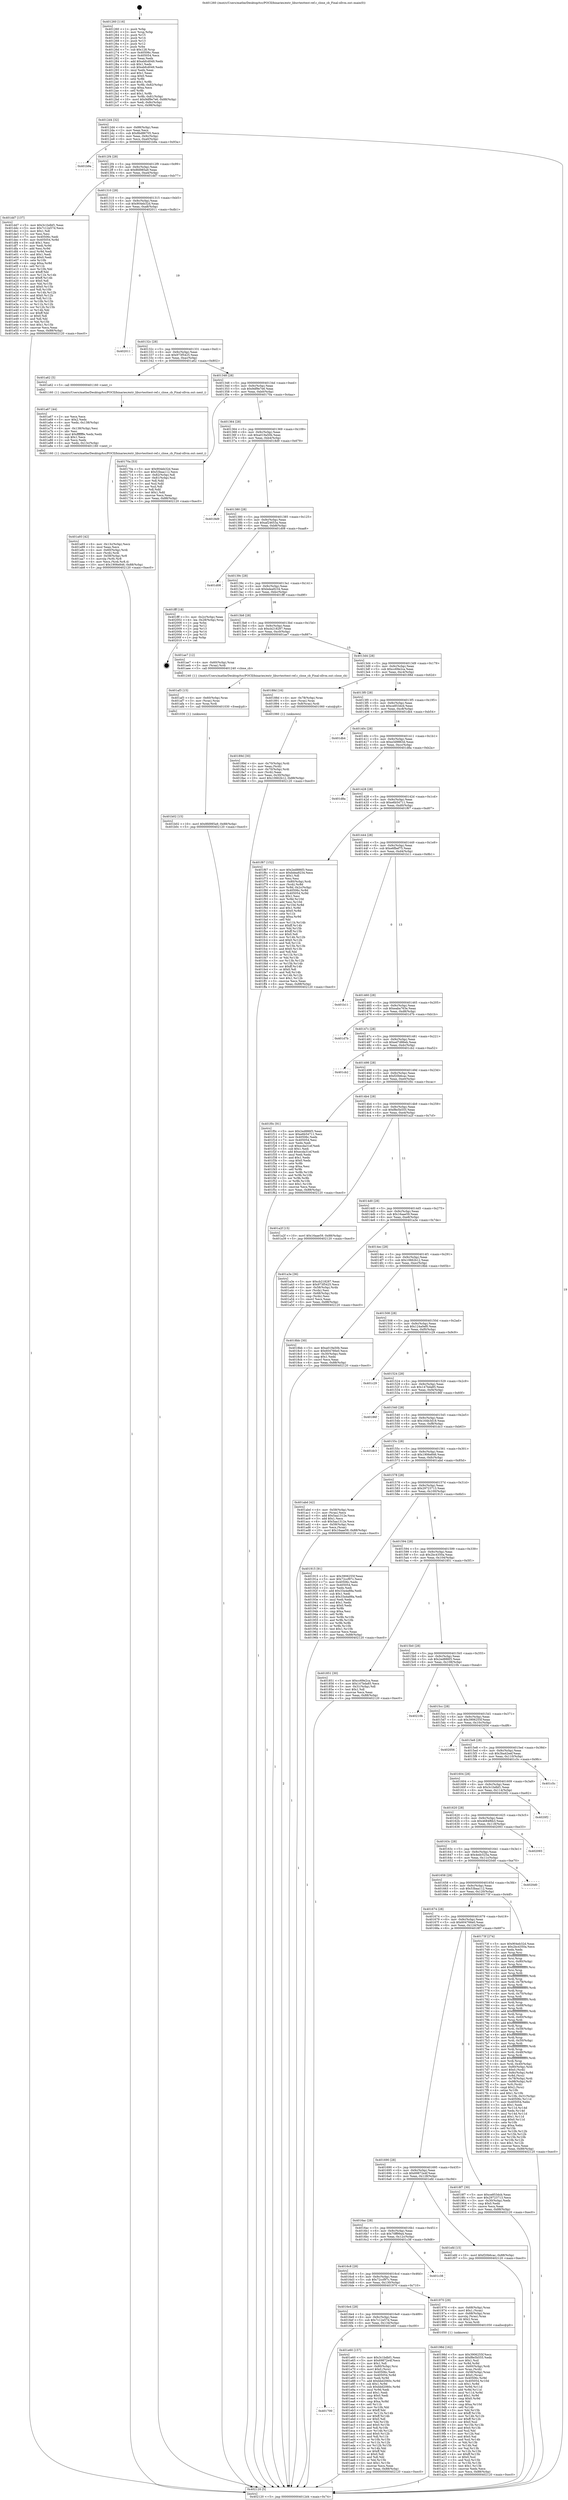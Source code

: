 digraph "0x401260" {
  label = "0x401260 (/mnt/c/Users/mathe/Desktop/tcc/POCII/binaries/extr_libuvtesttest-ref.c_close_cb_Final-ollvm.out::main(0))"
  labelloc = "t"
  node[shape=record]

  Entry [label="",width=0.3,height=0.3,shape=circle,fillcolor=black,style=filled]
  "0x4012d4" [label="{
     0x4012d4 [32]\l
     | [instrs]\l
     &nbsp;&nbsp;0x4012d4 \<+6\>: mov -0x88(%rbp),%eax\l
     &nbsp;&nbsp;0x4012da \<+2\>: mov %eax,%ecx\l
     &nbsp;&nbsp;0x4012dc \<+6\>: sub $0x8bd86705,%ecx\l
     &nbsp;&nbsp;0x4012e2 \<+6\>: mov %eax,-0x9c(%rbp)\l
     &nbsp;&nbsp;0x4012e8 \<+6\>: mov %ecx,-0xa0(%rbp)\l
     &nbsp;&nbsp;0x4012ee \<+6\>: je 0000000000401b9a \<main+0x93a\>\l
  }"]
  "0x401b9a" [label="{
     0x401b9a\l
  }", style=dashed]
  "0x4012f4" [label="{
     0x4012f4 [28]\l
     | [instrs]\l
     &nbsp;&nbsp;0x4012f4 \<+5\>: jmp 00000000004012f9 \<main+0x99\>\l
     &nbsp;&nbsp;0x4012f9 \<+6\>: mov -0x9c(%rbp),%eax\l
     &nbsp;&nbsp;0x4012ff \<+5\>: sub $0x8fd985a9,%eax\l
     &nbsp;&nbsp;0x401304 \<+6\>: mov %eax,-0xa4(%rbp)\l
     &nbsp;&nbsp;0x40130a \<+6\>: je 0000000000401dd7 \<main+0xb77\>\l
  }"]
  Exit [label="",width=0.3,height=0.3,shape=circle,fillcolor=black,style=filled,peripheries=2]
  "0x401dd7" [label="{
     0x401dd7 [137]\l
     | [instrs]\l
     &nbsp;&nbsp;0x401dd7 \<+5\>: mov $0x3c1bdbf1,%eax\l
     &nbsp;&nbsp;0x401ddc \<+5\>: mov $0x7c12e57d,%ecx\l
     &nbsp;&nbsp;0x401de1 \<+2\>: mov $0x1,%dl\l
     &nbsp;&nbsp;0x401de3 \<+2\>: xor %esi,%esi\l
     &nbsp;&nbsp;0x401de5 \<+7\>: mov 0x40506c,%edi\l
     &nbsp;&nbsp;0x401dec \<+8\>: mov 0x405054,%r8d\l
     &nbsp;&nbsp;0x401df4 \<+3\>: sub $0x1,%esi\l
     &nbsp;&nbsp;0x401df7 \<+3\>: mov %edi,%r9d\l
     &nbsp;&nbsp;0x401dfa \<+3\>: add %esi,%r9d\l
     &nbsp;&nbsp;0x401dfd \<+4\>: imul %r9d,%edi\l
     &nbsp;&nbsp;0x401e01 \<+3\>: and $0x1,%edi\l
     &nbsp;&nbsp;0x401e04 \<+3\>: cmp $0x0,%edi\l
     &nbsp;&nbsp;0x401e07 \<+4\>: sete %r10b\l
     &nbsp;&nbsp;0x401e0b \<+4\>: cmp $0xa,%r8d\l
     &nbsp;&nbsp;0x401e0f \<+4\>: setl %r11b\l
     &nbsp;&nbsp;0x401e13 \<+3\>: mov %r10b,%bl\l
     &nbsp;&nbsp;0x401e16 \<+3\>: xor $0xff,%bl\l
     &nbsp;&nbsp;0x401e19 \<+3\>: mov %r11b,%r14b\l
     &nbsp;&nbsp;0x401e1c \<+4\>: xor $0xff,%r14b\l
     &nbsp;&nbsp;0x401e20 \<+3\>: xor $0x0,%dl\l
     &nbsp;&nbsp;0x401e23 \<+3\>: mov %bl,%r15b\l
     &nbsp;&nbsp;0x401e26 \<+4\>: and $0x0,%r15b\l
     &nbsp;&nbsp;0x401e2a \<+3\>: and %dl,%r10b\l
     &nbsp;&nbsp;0x401e2d \<+3\>: mov %r14b,%r12b\l
     &nbsp;&nbsp;0x401e30 \<+4\>: and $0x0,%r12b\l
     &nbsp;&nbsp;0x401e34 \<+3\>: and %dl,%r11b\l
     &nbsp;&nbsp;0x401e37 \<+3\>: or %r10b,%r15b\l
     &nbsp;&nbsp;0x401e3a \<+3\>: or %r11b,%r12b\l
     &nbsp;&nbsp;0x401e3d \<+3\>: xor %r12b,%r15b\l
     &nbsp;&nbsp;0x401e40 \<+3\>: or %r14b,%bl\l
     &nbsp;&nbsp;0x401e43 \<+3\>: xor $0xff,%bl\l
     &nbsp;&nbsp;0x401e46 \<+3\>: or $0x0,%dl\l
     &nbsp;&nbsp;0x401e49 \<+2\>: and %dl,%bl\l
     &nbsp;&nbsp;0x401e4b \<+3\>: or %bl,%r15b\l
     &nbsp;&nbsp;0x401e4e \<+4\>: test $0x1,%r15b\l
     &nbsp;&nbsp;0x401e52 \<+3\>: cmovne %ecx,%eax\l
     &nbsp;&nbsp;0x401e55 \<+6\>: mov %eax,-0x88(%rbp)\l
     &nbsp;&nbsp;0x401e5b \<+5\>: jmp 0000000000402120 \<main+0xec0\>\l
  }"]
  "0x401310" [label="{
     0x401310 [28]\l
     | [instrs]\l
     &nbsp;&nbsp;0x401310 \<+5\>: jmp 0000000000401315 \<main+0xb5\>\l
     &nbsp;&nbsp;0x401315 \<+6\>: mov -0x9c(%rbp),%eax\l
     &nbsp;&nbsp;0x40131b \<+5\>: sub $0x904eb32d,%eax\l
     &nbsp;&nbsp;0x401320 \<+6\>: mov %eax,-0xa8(%rbp)\l
     &nbsp;&nbsp;0x401326 \<+6\>: je 0000000000402011 \<main+0xdb1\>\l
  }"]
  "0x401700" [label="{
     0x401700\l
  }", style=dashed]
  "0x402011" [label="{
     0x402011\l
  }", style=dashed]
  "0x40132c" [label="{
     0x40132c [28]\l
     | [instrs]\l
     &nbsp;&nbsp;0x40132c \<+5\>: jmp 0000000000401331 \<main+0xd1\>\l
     &nbsp;&nbsp;0x401331 \<+6\>: mov -0x9c(%rbp),%eax\l
     &nbsp;&nbsp;0x401337 \<+5\>: sub $0x973f5425,%eax\l
     &nbsp;&nbsp;0x40133c \<+6\>: mov %eax,-0xac(%rbp)\l
     &nbsp;&nbsp;0x401342 \<+6\>: je 0000000000401a62 \<main+0x802\>\l
  }"]
  "0x401e60" [label="{
     0x401e60 [157]\l
     | [instrs]\l
     &nbsp;&nbsp;0x401e60 \<+5\>: mov $0x3c1bdbf1,%eax\l
     &nbsp;&nbsp;0x401e65 \<+5\>: mov $0x69872e4f,%ecx\l
     &nbsp;&nbsp;0x401e6a \<+2\>: mov $0x1,%dl\l
     &nbsp;&nbsp;0x401e6c \<+4\>: mov -0x80(%rbp),%rsi\l
     &nbsp;&nbsp;0x401e70 \<+6\>: movl $0x0,(%rsi)\l
     &nbsp;&nbsp;0x401e76 \<+7\>: mov 0x40506c,%edi\l
     &nbsp;&nbsp;0x401e7d \<+8\>: mov 0x405054,%r8d\l
     &nbsp;&nbsp;0x401e85 \<+3\>: mov %edi,%r9d\l
     &nbsp;&nbsp;0x401e88 \<+7\>: add $0xbbd2060c,%r9d\l
     &nbsp;&nbsp;0x401e8f \<+4\>: sub $0x1,%r9d\l
     &nbsp;&nbsp;0x401e93 \<+7\>: sub $0xbbd2060c,%r9d\l
     &nbsp;&nbsp;0x401e9a \<+4\>: imul %r9d,%edi\l
     &nbsp;&nbsp;0x401e9e \<+3\>: and $0x1,%edi\l
     &nbsp;&nbsp;0x401ea1 \<+3\>: cmp $0x0,%edi\l
     &nbsp;&nbsp;0x401ea4 \<+4\>: sete %r10b\l
     &nbsp;&nbsp;0x401ea8 \<+4\>: cmp $0xa,%r8d\l
     &nbsp;&nbsp;0x401eac \<+4\>: setl %r11b\l
     &nbsp;&nbsp;0x401eb0 \<+3\>: mov %r10b,%bl\l
     &nbsp;&nbsp;0x401eb3 \<+3\>: xor $0xff,%bl\l
     &nbsp;&nbsp;0x401eb6 \<+3\>: mov %r11b,%r14b\l
     &nbsp;&nbsp;0x401eb9 \<+4\>: xor $0xff,%r14b\l
     &nbsp;&nbsp;0x401ebd \<+3\>: xor $0x0,%dl\l
     &nbsp;&nbsp;0x401ec0 \<+3\>: mov %bl,%r15b\l
     &nbsp;&nbsp;0x401ec3 \<+4\>: and $0x0,%r15b\l
     &nbsp;&nbsp;0x401ec7 \<+3\>: and %dl,%r10b\l
     &nbsp;&nbsp;0x401eca \<+3\>: mov %r14b,%r12b\l
     &nbsp;&nbsp;0x401ecd \<+4\>: and $0x0,%r12b\l
     &nbsp;&nbsp;0x401ed1 \<+3\>: and %dl,%r11b\l
     &nbsp;&nbsp;0x401ed4 \<+3\>: or %r10b,%r15b\l
     &nbsp;&nbsp;0x401ed7 \<+3\>: or %r11b,%r12b\l
     &nbsp;&nbsp;0x401eda \<+3\>: xor %r12b,%r15b\l
     &nbsp;&nbsp;0x401edd \<+3\>: or %r14b,%bl\l
     &nbsp;&nbsp;0x401ee0 \<+3\>: xor $0xff,%bl\l
     &nbsp;&nbsp;0x401ee3 \<+3\>: or $0x0,%dl\l
     &nbsp;&nbsp;0x401ee6 \<+2\>: and %dl,%bl\l
     &nbsp;&nbsp;0x401ee8 \<+3\>: or %bl,%r15b\l
     &nbsp;&nbsp;0x401eeb \<+4\>: test $0x1,%r15b\l
     &nbsp;&nbsp;0x401eef \<+3\>: cmovne %ecx,%eax\l
     &nbsp;&nbsp;0x401ef2 \<+6\>: mov %eax,-0x88(%rbp)\l
     &nbsp;&nbsp;0x401ef8 \<+5\>: jmp 0000000000402120 \<main+0xec0\>\l
  }"]
  "0x401a62" [label="{
     0x401a62 [5]\l
     | [instrs]\l
     &nbsp;&nbsp;0x401a62 \<+5\>: call 0000000000401160 \<next_i\>\l
     | [calls]\l
     &nbsp;&nbsp;0x401160 \{1\} (/mnt/c/Users/mathe/Desktop/tcc/POCII/binaries/extr_libuvtesttest-ref.c_close_cb_Final-ollvm.out::next_i)\l
  }"]
  "0x401348" [label="{
     0x401348 [28]\l
     | [instrs]\l
     &nbsp;&nbsp;0x401348 \<+5\>: jmp 000000000040134d \<main+0xed\>\l
     &nbsp;&nbsp;0x40134d \<+6\>: mov -0x9c(%rbp),%eax\l
     &nbsp;&nbsp;0x401353 \<+5\>: sub $0x9df9e7e6,%eax\l
     &nbsp;&nbsp;0x401358 \<+6\>: mov %eax,-0xb0(%rbp)\l
     &nbsp;&nbsp;0x40135e \<+6\>: je 000000000040170a \<main+0x4aa\>\l
  }"]
  "0x401b02" [label="{
     0x401b02 [15]\l
     | [instrs]\l
     &nbsp;&nbsp;0x401b02 \<+10\>: movl $0x8fd985a9,-0x88(%rbp)\l
     &nbsp;&nbsp;0x401b0c \<+5\>: jmp 0000000000402120 \<main+0xec0\>\l
  }"]
  "0x40170a" [label="{
     0x40170a [53]\l
     | [instrs]\l
     &nbsp;&nbsp;0x40170a \<+5\>: mov $0x904eb32d,%eax\l
     &nbsp;&nbsp;0x40170f \<+5\>: mov $0x53baa112,%ecx\l
     &nbsp;&nbsp;0x401714 \<+6\>: mov -0x82(%rbp),%dl\l
     &nbsp;&nbsp;0x40171a \<+7\>: mov -0x81(%rbp),%sil\l
     &nbsp;&nbsp;0x401721 \<+3\>: mov %dl,%dil\l
     &nbsp;&nbsp;0x401724 \<+3\>: and %sil,%dil\l
     &nbsp;&nbsp;0x401727 \<+3\>: xor %sil,%dl\l
     &nbsp;&nbsp;0x40172a \<+3\>: or %dl,%dil\l
     &nbsp;&nbsp;0x40172d \<+4\>: test $0x1,%dil\l
     &nbsp;&nbsp;0x401731 \<+3\>: cmovne %ecx,%eax\l
     &nbsp;&nbsp;0x401734 \<+6\>: mov %eax,-0x88(%rbp)\l
     &nbsp;&nbsp;0x40173a \<+5\>: jmp 0000000000402120 \<main+0xec0\>\l
  }"]
  "0x401364" [label="{
     0x401364 [28]\l
     | [instrs]\l
     &nbsp;&nbsp;0x401364 \<+5\>: jmp 0000000000401369 \<main+0x109\>\l
     &nbsp;&nbsp;0x401369 \<+6\>: mov -0x9c(%rbp),%eax\l
     &nbsp;&nbsp;0x40136f \<+5\>: sub $0xa019a50b,%eax\l
     &nbsp;&nbsp;0x401374 \<+6\>: mov %eax,-0xb4(%rbp)\l
     &nbsp;&nbsp;0x40137a \<+6\>: je 00000000004018d9 \<main+0x679\>\l
  }"]
  "0x402120" [label="{
     0x402120 [5]\l
     | [instrs]\l
     &nbsp;&nbsp;0x402120 \<+5\>: jmp 00000000004012d4 \<main+0x74\>\l
  }"]
  "0x401260" [label="{
     0x401260 [116]\l
     | [instrs]\l
     &nbsp;&nbsp;0x401260 \<+1\>: push %rbp\l
     &nbsp;&nbsp;0x401261 \<+3\>: mov %rsp,%rbp\l
     &nbsp;&nbsp;0x401264 \<+2\>: push %r15\l
     &nbsp;&nbsp;0x401266 \<+2\>: push %r14\l
     &nbsp;&nbsp;0x401268 \<+2\>: push %r13\l
     &nbsp;&nbsp;0x40126a \<+2\>: push %r12\l
     &nbsp;&nbsp;0x40126c \<+1\>: push %rbx\l
     &nbsp;&nbsp;0x40126d \<+7\>: sub $0x128,%rsp\l
     &nbsp;&nbsp;0x401274 \<+7\>: mov 0x40506c,%eax\l
     &nbsp;&nbsp;0x40127b \<+7\>: mov 0x405054,%ecx\l
     &nbsp;&nbsp;0x401282 \<+2\>: mov %eax,%edx\l
     &nbsp;&nbsp;0x401284 \<+6\>: add $0xebfcd049,%edx\l
     &nbsp;&nbsp;0x40128a \<+3\>: sub $0x1,%edx\l
     &nbsp;&nbsp;0x40128d \<+6\>: sub $0xebfcd049,%edx\l
     &nbsp;&nbsp;0x401293 \<+3\>: imul %edx,%eax\l
     &nbsp;&nbsp;0x401296 \<+3\>: and $0x1,%eax\l
     &nbsp;&nbsp;0x401299 \<+3\>: cmp $0x0,%eax\l
     &nbsp;&nbsp;0x40129c \<+4\>: sete %r8b\l
     &nbsp;&nbsp;0x4012a0 \<+4\>: and $0x1,%r8b\l
     &nbsp;&nbsp;0x4012a4 \<+7\>: mov %r8b,-0x82(%rbp)\l
     &nbsp;&nbsp;0x4012ab \<+3\>: cmp $0xa,%ecx\l
     &nbsp;&nbsp;0x4012ae \<+4\>: setl %r8b\l
     &nbsp;&nbsp;0x4012b2 \<+4\>: and $0x1,%r8b\l
     &nbsp;&nbsp;0x4012b6 \<+7\>: mov %r8b,-0x81(%rbp)\l
     &nbsp;&nbsp;0x4012bd \<+10\>: movl $0x9df9e7e6,-0x88(%rbp)\l
     &nbsp;&nbsp;0x4012c7 \<+6\>: mov %edi,-0x8c(%rbp)\l
     &nbsp;&nbsp;0x4012cd \<+7\>: mov %rsi,-0x98(%rbp)\l
  }"]
  "0x401af3" [label="{
     0x401af3 [15]\l
     | [instrs]\l
     &nbsp;&nbsp;0x401af3 \<+4\>: mov -0x60(%rbp),%rax\l
     &nbsp;&nbsp;0x401af7 \<+3\>: mov (%rax),%rax\l
     &nbsp;&nbsp;0x401afa \<+3\>: mov %rax,%rdi\l
     &nbsp;&nbsp;0x401afd \<+5\>: call 0000000000401030 \<free@plt\>\l
     | [calls]\l
     &nbsp;&nbsp;0x401030 \{1\} (unknown)\l
  }"]
  "0x4018d9" [label="{
     0x4018d9\l
  }", style=dashed]
  "0x401380" [label="{
     0x401380 [28]\l
     | [instrs]\l
     &nbsp;&nbsp;0x401380 \<+5\>: jmp 0000000000401385 \<main+0x125\>\l
     &nbsp;&nbsp;0x401385 \<+6\>: mov -0x9c(%rbp),%eax\l
     &nbsp;&nbsp;0x40138b \<+5\>: sub $0xaf24653a,%eax\l
     &nbsp;&nbsp;0x401390 \<+6\>: mov %eax,-0xb8(%rbp)\l
     &nbsp;&nbsp;0x401396 \<+6\>: je 0000000000401d08 \<main+0xaa8\>\l
  }"]
  "0x401a93" [label="{
     0x401a93 [42]\l
     | [instrs]\l
     &nbsp;&nbsp;0x401a93 \<+6\>: mov -0x13c(%rbp),%ecx\l
     &nbsp;&nbsp;0x401a99 \<+3\>: imul %eax,%ecx\l
     &nbsp;&nbsp;0x401a9c \<+4\>: mov -0x60(%rbp),%rdi\l
     &nbsp;&nbsp;0x401aa0 \<+3\>: mov (%rdi),%rdi\l
     &nbsp;&nbsp;0x401aa3 \<+4\>: mov -0x58(%rbp),%r8\l
     &nbsp;&nbsp;0x401aa7 \<+3\>: movslq (%r8),%r8\l
     &nbsp;&nbsp;0x401aaa \<+4\>: mov %ecx,(%rdi,%r8,4)\l
     &nbsp;&nbsp;0x401aae \<+10\>: movl $0x1906e846,-0x88(%rbp)\l
     &nbsp;&nbsp;0x401ab8 \<+5\>: jmp 0000000000402120 \<main+0xec0\>\l
  }"]
  "0x401d08" [label="{
     0x401d08\l
  }", style=dashed]
  "0x40139c" [label="{
     0x40139c [28]\l
     | [instrs]\l
     &nbsp;&nbsp;0x40139c \<+5\>: jmp 00000000004013a1 \<main+0x141\>\l
     &nbsp;&nbsp;0x4013a1 \<+6\>: mov -0x9c(%rbp),%eax\l
     &nbsp;&nbsp;0x4013a7 \<+5\>: sub $0xbdea9234,%eax\l
     &nbsp;&nbsp;0x4013ac \<+6\>: mov %eax,-0xbc(%rbp)\l
     &nbsp;&nbsp;0x4013b2 \<+6\>: je 0000000000401fff \<main+0xd9f\>\l
  }"]
  "0x401a67" [label="{
     0x401a67 [44]\l
     | [instrs]\l
     &nbsp;&nbsp;0x401a67 \<+2\>: xor %ecx,%ecx\l
     &nbsp;&nbsp;0x401a69 \<+5\>: mov $0x2,%edx\l
     &nbsp;&nbsp;0x401a6e \<+6\>: mov %edx,-0x138(%rbp)\l
     &nbsp;&nbsp;0x401a74 \<+1\>: cltd\l
     &nbsp;&nbsp;0x401a75 \<+6\>: mov -0x138(%rbp),%esi\l
     &nbsp;&nbsp;0x401a7b \<+2\>: idiv %esi\l
     &nbsp;&nbsp;0x401a7d \<+6\>: imul $0xfffffffe,%edx,%edx\l
     &nbsp;&nbsp;0x401a83 \<+3\>: sub $0x1,%ecx\l
     &nbsp;&nbsp;0x401a86 \<+2\>: sub %ecx,%edx\l
     &nbsp;&nbsp;0x401a88 \<+6\>: mov %edx,-0x13c(%rbp)\l
     &nbsp;&nbsp;0x401a8e \<+5\>: call 0000000000401160 \<next_i\>\l
     | [calls]\l
     &nbsp;&nbsp;0x401160 \{1\} (/mnt/c/Users/mathe/Desktop/tcc/POCII/binaries/extr_libuvtesttest-ref.c_close_cb_Final-ollvm.out::next_i)\l
  }"]
  "0x401fff" [label="{
     0x401fff [18]\l
     | [instrs]\l
     &nbsp;&nbsp;0x401fff \<+3\>: mov -0x2c(%rbp),%eax\l
     &nbsp;&nbsp;0x402002 \<+4\>: lea -0x28(%rbp),%rsp\l
     &nbsp;&nbsp;0x402006 \<+1\>: pop %rbx\l
     &nbsp;&nbsp;0x402007 \<+2\>: pop %r12\l
     &nbsp;&nbsp;0x402009 \<+2\>: pop %r13\l
     &nbsp;&nbsp;0x40200b \<+2\>: pop %r14\l
     &nbsp;&nbsp;0x40200d \<+2\>: pop %r15\l
     &nbsp;&nbsp;0x40200f \<+1\>: pop %rbp\l
     &nbsp;&nbsp;0x402010 \<+1\>: ret\l
  }"]
  "0x4013b8" [label="{
     0x4013b8 [28]\l
     | [instrs]\l
     &nbsp;&nbsp;0x4013b8 \<+5\>: jmp 00000000004013bd \<main+0x15d\>\l
     &nbsp;&nbsp;0x4013bd \<+6\>: mov -0x9c(%rbp),%eax\l
     &nbsp;&nbsp;0x4013c3 \<+5\>: sub $0xcb218287,%eax\l
     &nbsp;&nbsp;0x4013c8 \<+6\>: mov %eax,-0xc0(%rbp)\l
     &nbsp;&nbsp;0x4013ce \<+6\>: je 0000000000401ae7 \<main+0x887\>\l
  }"]
  "0x40198d" [label="{
     0x40198d [162]\l
     | [instrs]\l
     &nbsp;&nbsp;0x40198d \<+5\>: mov $0x3906255f,%ecx\l
     &nbsp;&nbsp;0x401992 \<+5\>: mov $0xf8e5b555,%edx\l
     &nbsp;&nbsp;0x401997 \<+3\>: mov $0x1,%sil\l
     &nbsp;&nbsp;0x40199a \<+3\>: xor %r8d,%r8d\l
     &nbsp;&nbsp;0x40199d \<+4\>: mov -0x60(%rbp),%rdi\l
     &nbsp;&nbsp;0x4019a1 \<+3\>: mov %rax,(%rdi)\l
     &nbsp;&nbsp;0x4019a4 \<+4\>: mov -0x58(%rbp),%rax\l
     &nbsp;&nbsp;0x4019a8 \<+6\>: movl $0x0,(%rax)\l
     &nbsp;&nbsp;0x4019ae \<+8\>: mov 0x40506c,%r9d\l
     &nbsp;&nbsp;0x4019b6 \<+8\>: mov 0x405054,%r10d\l
     &nbsp;&nbsp;0x4019be \<+4\>: sub $0x1,%r8d\l
     &nbsp;&nbsp;0x4019c2 \<+3\>: mov %r9d,%r11d\l
     &nbsp;&nbsp;0x4019c5 \<+3\>: add %r8d,%r11d\l
     &nbsp;&nbsp;0x4019c8 \<+4\>: imul %r11d,%r9d\l
     &nbsp;&nbsp;0x4019cc \<+4\>: and $0x1,%r9d\l
     &nbsp;&nbsp;0x4019d0 \<+4\>: cmp $0x0,%r9d\l
     &nbsp;&nbsp;0x4019d4 \<+3\>: sete %bl\l
     &nbsp;&nbsp;0x4019d7 \<+4\>: cmp $0xa,%r10d\l
     &nbsp;&nbsp;0x4019db \<+4\>: setl %r14b\l
     &nbsp;&nbsp;0x4019df \<+3\>: mov %bl,%r15b\l
     &nbsp;&nbsp;0x4019e2 \<+4\>: xor $0xff,%r15b\l
     &nbsp;&nbsp;0x4019e6 \<+3\>: mov %r14b,%r12b\l
     &nbsp;&nbsp;0x4019e9 \<+4\>: xor $0xff,%r12b\l
     &nbsp;&nbsp;0x4019ed \<+4\>: xor $0x0,%sil\l
     &nbsp;&nbsp;0x4019f1 \<+3\>: mov %r15b,%r13b\l
     &nbsp;&nbsp;0x4019f4 \<+4\>: and $0x0,%r13b\l
     &nbsp;&nbsp;0x4019f8 \<+3\>: and %sil,%bl\l
     &nbsp;&nbsp;0x4019fb \<+3\>: mov %r12b,%al\l
     &nbsp;&nbsp;0x4019fe \<+2\>: and $0x0,%al\l
     &nbsp;&nbsp;0x401a00 \<+3\>: and %sil,%r14b\l
     &nbsp;&nbsp;0x401a03 \<+3\>: or %bl,%r13b\l
     &nbsp;&nbsp;0x401a06 \<+3\>: or %r14b,%al\l
     &nbsp;&nbsp;0x401a09 \<+3\>: xor %al,%r13b\l
     &nbsp;&nbsp;0x401a0c \<+3\>: or %r12b,%r15b\l
     &nbsp;&nbsp;0x401a0f \<+4\>: xor $0xff,%r15b\l
     &nbsp;&nbsp;0x401a13 \<+4\>: or $0x0,%sil\l
     &nbsp;&nbsp;0x401a17 \<+3\>: and %sil,%r15b\l
     &nbsp;&nbsp;0x401a1a \<+3\>: or %r15b,%r13b\l
     &nbsp;&nbsp;0x401a1d \<+4\>: test $0x1,%r13b\l
     &nbsp;&nbsp;0x401a21 \<+3\>: cmovne %edx,%ecx\l
     &nbsp;&nbsp;0x401a24 \<+6\>: mov %ecx,-0x88(%rbp)\l
     &nbsp;&nbsp;0x401a2a \<+5\>: jmp 0000000000402120 \<main+0xec0\>\l
  }"]
  "0x401ae7" [label="{
     0x401ae7 [12]\l
     | [instrs]\l
     &nbsp;&nbsp;0x401ae7 \<+4\>: mov -0x60(%rbp),%rax\l
     &nbsp;&nbsp;0x401aeb \<+3\>: mov (%rax),%rdi\l
     &nbsp;&nbsp;0x401aee \<+5\>: call 0000000000401240 \<close_cb\>\l
     | [calls]\l
     &nbsp;&nbsp;0x401240 \{1\} (/mnt/c/Users/mathe/Desktop/tcc/POCII/binaries/extr_libuvtesttest-ref.c_close_cb_Final-ollvm.out::close_cb)\l
  }"]
  "0x4013d4" [label="{
     0x4013d4 [28]\l
     | [instrs]\l
     &nbsp;&nbsp;0x4013d4 \<+5\>: jmp 00000000004013d9 \<main+0x179\>\l
     &nbsp;&nbsp;0x4013d9 \<+6\>: mov -0x9c(%rbp),%eax\l
     &nbsp;&nbsp;0x4013df \<+5\>: sub $0xcc69e2ca,%eax\l
     &nbsp;&nbsp;0x4013e4 \<+6\>: mov %eax,-0xc4(%rbp)\l
     &nbsp;&nbsp;0x4013ea \<+6\>: je 000000000040188d \<main+0x62d\>\l
  }"]
  "0x4016e4" [label="{
     0x4016e4 [28]\l
     | [instrs]\l
     &nbsp;&nbsp;0x4016e4 \<+5\>: jmp 00000000004016e9 \<main+0x489\>\l
     &nbsp;&nbsp;0x4016e9 \<+6\>: mov -0x9c(%rbp),%eax\l
     &nbsp;&nbsp;0x4016ef \<+5\>: sub $0x7c12e57d,%eax\l
     &nbsp;&nbsp;0x4016f4 \<+6\>: mov %eax,-0x134(%rbp)\l
     &nbsp;&nbsp;0x4016fa \<+6\>: je 0000000000401e60 \<main+0xc00\>\l
  }"]
  "0x40188d" [label="{
     0x40188d [16]\l
     | [instrs]\l
     &nbsp;&nbsp;0x40188d \<+4\>: mov -0x78(%rbp),%rax\l
     &nbsp;&nbsp;0x401891 \<+3\>: mov (%rax),%rax\l
     &nbsp;&nbsp;0x401894 \<+4\>: mov 0x8(%rax),%rdi\l
     &nbsp;&nbsp;0x401898 \<+5\>: call 0000000000401060 \<atoi@plt\>\l
     | [calls]\l
     &nbsp;&nbsp;0x401060 \{1\} (unknown)\l
  }"]
  "0x4013f0" [label="{
     0x4013f0 [28]\l
     | [instrs]\l
     &nbsp;&nbsp;0x4013f0 \<+5\>: jmp 00000000004013f5 \<main+0x195\>\l
     &nbsp;&nbsp;0x4013f5 \<+6\>: mov -0x9c(%rbp),%eax\l
     &nbsp;&nbsp;0x4013fb \<+5\>: sub $0xce853dcb,%eax\l
     &nbsp;&nbsp;0x401400 \<+6\>: mov %eax,-0xc8(%rbp)\l
     &nbsp;&nbsp;0x401406 \<+6\>: je 0000000000401db4 \<main+0xb54\>\l
  }"]
  "0x401970" [label="{
     0x401970 [29]\l
     | [instrs]\l
     &nbsp;&nbsp;0x401970 \<+4\>: mov -0x68(%rbp),%rax\l
     &nbsp;&nbsp;0x401974 \<+6\>: movl $0x1,(%rax)\l
     &nbsp;&nbsp;0x40197a \<+4\>: mov -0x68(%rbp),%rax\l
     &nbsp;&nbsp;0x40197e \<+3\>: movslq (%rax),%rax\l
     &nbsp;&nbsp;0x401981 \<+4\>: shl $0x2,%rax\l
     &nbsp;&nbsp;0x401985 \<+3\>: mov %rax,%rdi\l
     &nbsp;&nbsp;0x401988 \<+5\>: call 0000000000401050 \<malloc@plt\>\l
     | [calls]\l
     &nbsp;&nbsp;0x401050 \{1\} (unknown)\l
  }"]
  "0x401db4" [label="{
     0x401db4\l
  }", style=dashed]
  "0x40140c" [label="{
     0x40140c [28]\l
     | [instrs]\l
     &nbsp;&nbsp;0x40140c \<+5\>: jmp 0000000000401411 \<main+0x1b1\>\l
     &nbsp;&nbsp;0x401411 \<+6\>: mov -0x9c(%rbp),%eax\l
     &nbsp;&nbsp;0x401417 \<+5\>: sub $0xe3d9863d,%eax\l
     &nbsp;&nbsp;0x40141c \<+6\>: mov %eax,-0xcc(%rbp)\l
     &nbsp;&nbsp;0x401422 \<+6\>: je 0000000000401d8a \<main+0xb2a\>\l
  }"]
  "0x4016c8" [label="{
     0x4016c8 [28]\l
     | [instrs]\l
     &nbsp;&nbsp;0x4016c8 \<+5\>: jmp 00000000004016cd \<main+0x46d\>\l
     &nbsp;&nbsp;0x4016cd \<+6\>: mov -0x9c(%rbp),%eax\l
     &nbsp;&nbsp;0x4016d3 \<+5\>: sub $0x72ccf97c,%eax\l
     &nbsp;&nbsp;0x4016d8 \<+6\>: mov %eax,-0x130(%rbp)\l
     &nbsp;&nbsp;0x4016de \<+6\>: je 0000000000401970 \<main+0x710\>\l
  }"]
  "0x401d8a" [label="{
     0x401d8a\l
  }", style=dashed]
  "0x401428" [label="{
     0x401428 [28]\l
     | [instrs]\l
     &nbsp;&nbsp;0x401428 \<+5\>: jmp 000000000040142d \<main+0x1cd\>\l
     &nbsp;&nbsp;0x40142d \<+6\>: mov -0x9c(%rbp),%eax\l
     &nbsp;&nbsp;0x401433 \<+5\>: sub $0xe6b54711,%eax\l
     &nbsp;&nbsp;0x401438 \<+6\>: mov %eax,-0xd0(%rbp)\l
     &nbsp;&nbsp;0x40143e \<+6\>: je 0000000000401f67 \<main+0xd07\>\l
  }"]
  "0x401c38" [label="{
     0x401c38\l
  }", style=dashed]
  "0x401f67" [label="{
     0x401f67 [152]\l
     | [instrs]\l
     &nbsp;&nbsp;0x401f67 \<+5\>: mov $0x2ed886f3,%eax\l
     &nbsp;&nbsp;0x401f6c \<+5\>: mov $0xbdea9234,%ecx\l
     &nbsp;&nbsp;0x401f71 \<+2\>: mov $0x1,%dl\l
     &nbsp;&nbsp;0x401f73 \<+2\>: xor %esi,%esi\l
     &nbsp;&nbsp;0x401f75 \<+4\>: mov -0x80(%rbp),%rdi\l
     &nbsp;&nbsp;0x401f79 \<+3\>: mov (%rdi),%r8d\l
     &nbsp;&nbsp;0x401f7c \<+4\>: mov %r8d,-0x2c(%rbp)\l
     &nbsp;&nbsp;0x401f80 \<+8\>: mov 0x40506c,%r8d\l
     &nbsp;&nbsp;0x401f88 \<+8\>: mov 0x405054,%r9d\l
     &nbsp;&nbsp;0x401f90 \<+3\>: sub $0x1,%esi\l
     &nbsp;&nbsp;0x401f93 \<+3\>: mov %r8d,%r10d\l
     &nbsp;&nbsp;0x401f96 \<+3\>: add %esi,%r10d\l
     &nbsp;&nbsp;0x401f99 \<+4\>: imul %r10d,%r8d\l
     &nbsp;&nbsp;0x401f9d \<+4\>: and $0x1,%r8d\l
     &nbsp;&nbsp;0x401fa1 \<+4\>: cmp $0x0,%r8d\l
     &nbsp;&nbsp;0x401fa5 \<+4\>: sete %r11b\l
     &nbsp;&nbsp;0x401fa9 \<+4\>: cmp $0xa,%r9d\l
     &nbsp;&nbsp;0x401fad \<+3\>: setl %bl\l
     &nbsp;&nbsp;0x401fb0 \<+3\>: mov %r11b,%r14b\l
     &nbsp;&nbsp;0x401fb3 \<+4\>: xor $0xff,%r14b\l
     &nbsp;&nbsp;0x401fb7 \<+3\>: mov %bl,%r15b\l
     &nbsp;&nbsp;0x401fba \<+4\>: xor $0xff,%r15b\l
     &nbsp;&nbsp;0x401fbe \<+3\>: xor $0x0,%dl\l
     &nbsp;&nbsp;0x401fc1 \<+3\>: mov %r14b,%r12b\l
     &nbsp;&nbsp;0x401fc4 \<+4\>: and $0x0,%r12b\l
     &nbsp;&nbsp;0x401fc8 \<+3\>: and %dl,%r11b\l
     &nbsp;&nbsp;0x401fcb \<+3\>: mov %r15b,%r13b\l
     &nbsp;&nbsp;0x401fce \<+4\>: and $0x0,%r13b\l
     &nbsp;&nbsp;0x401fd2 \<+2\>: and %dl,%bl\l
     &nbsp;&nbsp;0x401fd4 \<+3\>: or %r11b,%r12b\l
     &nbsp;&nbsp;0x401fd7 \<+3\>: or %bl,%r13b\l
     &nbsp;&nbsp;0x401fda \<+3\>: xor %r13b,%r12b\l
     &nbsp;&nbsp;0x401fdd \<+3\>: or %r15b,%r14b\l
     &nbsp;&nbsp;0x401fe0 \<+4\>: xor $0xff,%r14b\l
     &nbsp;&nbsp;0x401fe4 \<+3\>: or $0x0,%dl\l
     &nbsp;&nbsp;0x401fe7 \<+3\>: and %dl,%r14b\l
     &nbsp;&nbsp;0x401fea \<+3\>: or %r14b,%r12b\l
     &nbsp;&nbsp;0x401fed \<+4\>: test $0x1,%r12b\l
     &nbsp;&nbsp;0x401ff1 \<+3\>: cmovne %ecx,%eax\l
     &nbsp;&nbsp;0x401ff4 \<+6\>: mov %eax,-0x88(%rbp)\l
     &nbsp;&nbsp;0x401ffa \<+5\>: jmp 0000000000402120 \<main+0xec0\>\l
  }"]
  "0x401444" [label="{
     0x401444 [28]\l
     | [instrs]\l
     &nbsp;&nbsp;0x401444 \<+5\>: jmp 0000000000401449 \<main+0x1e9\>\l
     &nbsp;&nbsp;0x401449 \<+6\>: mov -0x9c(%rbp),%eax\l
     &nbsp;&nbsp;0x40144f \<+5\>: sub $0xe6fbef75,%eax\l
     &nbsp;&nbsp;0x401454 \<+6\>: mov %eax,-0xd4(%rbp)\l
     &nbsp;&nbsp;0x40145a \<+6\>: je 0000000000401b11 \<main+0x8b1\>\l
  }"]
  "0x4016ac" [label="{
     0x4016ac [28]\l
     | [instrs]\l
     &nbsp;&nbsp;0x4016ac \<+5\>: jmp 00000000004016b1 \<main+0x451\>\l
     &nbsp;&nbsp;0x4016b1 \<+6\>: mov -0x9c(%rbp),%eax\l
     &nbsp;&nbsp;0x4016b7 \<+5\>: sub $0x70ff99a4,%eax\l
     &nbsp;&nbsp;0x4016bc \<+6\>: mov %eax,-0x12c(%rbp)\l
     &nbsp;&nbsp;0x4016c2 \<+6\>: je 0000000000401c38 \<main+0x9d8\>\l
  }"]
  "0x401b11" [label="{
     0x401b11\l
  }", style=dashed]
  "0x401460" [label="{
     0x401460 [28]\l
     | [instrs]\l
     &nbsp;&nbsp;0x401460 \<+5\>: jmp 0000000000401465 \<main+0x205\>\l
     &nbsp;&nbsp;0x401465 \<+6\>: mov -0x9c(%rbp),%eax\l
     &nbsp;&nbsp;0x40146b \<+5\>: sub $0xeaba763e,%eax\l
     &nbsp;&nbsp;0x401470 \<+6\>: mov %eax,-0xd8(%rbp)\l
     &nbsp;&nbsp;0x401476 \<+6\>: je 0000000000401d7b \<main+0xb1b\>\l
  }"]
  "0x401efd" [label="{
     0x401efd [15]\l
     | [instrs]\l
     &nbsp;&nbsp;0x401efd \<+10\>: movl $0xf20b6cac,-0x88(%rbp)\l
     &nbsp;&nbsp;0x401f07 \<+5\>: jmp 0000000000402120 \<main+0xec0\>\l
  }"]
  "0x401d7b" [label="{
     0x401d7b\l
  }", style=dashed]
  "0x40147c" [label="{
     0x40147c [28]\l
     | [instrs]\l
     &nbsp;&nbsp;0x40147c \<+5\>: jmp 0000000000401481 \<main+0x221\>\l
     &nbsp;&nbsp;0x401481 \<+6\>: mov -0x9c(%rbp),%eax\l
     &nbsp;&nbsp;0x401487 \<+5\>: sub $0xed7d86eb,%eax\l
     &nbsp;&nbsp;0x40148c \<+6\>: mov %eax,-0xdc(%rbp)\l
     &nbsp;&nbsp;0x401492 \<+6\>: je 0000000000401cb2 \<main+0xa52\>\l
  }"]
  "0x401690" [label="{
     0x401690 [28]\l
     | [instrs]\l
     &nbsp;&nbsp;0x401690 \<+5\>: jmp 0000000000401695 \<main+0x435\>\l
     &nbsp;&nbsp;0x401695 \<+6\>: mov -0x9c(%rbp),%eax\l
     &nbsp;&nbsp;0x40169b \<+5\>: sub $0x69872e4f,%eax\l
     &nbsp;&nbsp;0x4016a0 \<+6\>: mov %eax,-0x128(%rbp)\l
     &nbsp;&nbsp;0x4016a6 \<+6\>: je 0000000000401efd \<main+0xc9d\>\l
  }"]
  "0x401cb2" [label="{
     0x401cb2\l
  }", style=dashed]
  "0x401498" [label="{
     0x401498 [28]\l
     | [instrs]\l
     &nbsp;&nbsp;0x401498 \<+5\>: jmp 000000000040149d \<main+0x23d\>\l
     &nbsp;&nbsp;0x40149d \<+6\>: mov -0x9c(%rbp),%eax\l
     &nbsp;&nbsp;0x4014a3 \<+5\>: sub $0xf20b6cac,%eax\l
     &nbsp;&nbsp;0x4014a8 \<+6\>: mov %eax,-0xe0(%rbp)\l
     &nbsp;&nbsp;0x4014ae \<+6\>: je 0000000000401f0c \<main+0xcac\>\l
  }"]
  "0x4018f7" [label="{
     0x4018f7 [30]\l
     | [instrs]\l
     &nbsp;&nbsp;0x4018f7 \<+5\>: mov $0xce853dcb,%eax\l
     &nbsp;&nbsp;0x4018fc \<+5\>: mov $0x29723713,%ecx\l
     &nbsp;&nbsp;0x401901 \<+3\>: mov -0x30(%rbp),%edx\l
     &nbsp;&nbsp;0x401904 \<+3\>: cmp $0x0,%edx\l
     &nbsp;&nbsp;0x401907 \<+3\>: cmove %ecx,%eax\l
     &nbsp;&nbsp;0x40190a \<+6\>: mov %eax,-0x88(%rbp)\l
     &nbsp;&nbsp;0x401910 \<+5\>: jmp 0000000000402120 \<main+0xec0\>\l
  }"]
  "0x401f0c" [label="{
     0x401f0c [91]\l
     | [instrs]\l
     &nbsp;&nbsp;0x401f0c \<+5\>: mov $0x2ed886f3,%eax\l
     &nbsp;&nbsp;0x401f11 \<+5\>: mov $0xe6b54711,%ecx\l
     &nbsp;&nbsp;0x401f16 \<+7\>: mov 0x40506c,%edx\l
     &nbsp;&nbsp;0x401f1d \<+7\>: mov 0x405054,%esi\l
     &nbsp;&nbsp;0x401f24 \<+2\>: mov %edx,%edi\l
     &nbsp;&nbsp;0x401f26 \<+6\>: sub $0xecda31ef,%edi\l
     &nbsp;&nbsp;0x401f2c \<+3\>: sub $0x1,%edi\l
     &nbsp;&nbsp;0x401f2f \<+6\>: add $0xecda31ef,%edi\l
     &nbsp;&nbsp;0x401f35 \<+3\>: imul %edi,%edx\l
     &nbsp;&nbsp;0x401f38 \<+3\>: and $0x1,%edx\l
     &nbsp;&nbsp;0x401f3b \<+3\>: cmp $0x0,%edx\l
     &nbsp;&nbsp;0x401f3e \<+4\>: sete %r8b\l
     &nbsp;&nbsp;0x401f42 \<+3\>: cmp $0xa,%esi\l
     &nbsp;&nbsp;0x401f45 \<+4\>: setl %r9b\l
     &nbsp;&nbsp;0x401f49 \<+3\>: mov %r8b,%r10b\l
     &nbsp;&nbsp;0x401f4c \<+3\>: and %r9b,%r10b\l
     &nbsp;&nbsp;0x401f4f \<+3\>: xor %r9b,%r8b\l
     &nbsp;&nbsp;0x401f52 \<+3\>: or %r8b,%r10b\l
     &nbsp;&nbsp;0x401f55 \<+4\>: test $0x1,%r10b\l
     &nbsp;&nbsp;0x401f59 \<+3\>: cmovne %ecx,%eax\l
     &nbsp;&nbsp;0x401f5c \<+6\>: mov %eax,-0x88(%rbp)\l
     &nbsp;&nbsp;0x401f62 \<+5\>: jmp 0000000000402120 \<main+0xec0\>\l
  }"]
  "0x4014b4" [label="{
     0x4014b4 [28]\l
     | [instrs]\l
     &nbsp;&nbsp;0x4014b4 \<+5\>: jmp 00000000004014b9 \<main+0x259\>\l
     &nbsp;&nbsp;0x4014b9 \<+6\>: mov -0x9c(%rbp),%eax\l
     &nbsp;&nbsp;0x4014bf \<+5\>: sub $0xf8e5b555,%eax\l
     &nbsp;&nbsp;0x4014c4 \<+6\>: mov %eax,-0xe4(%rbp)\l
     &nbsp;&nbsp;0x4014ca \<+6\>: je 0000000000401a2f \<main+0x7cf\>\l
  }"]
  "0x40189d" [label="{
     0x40189d [30]\l
     | [instrs]\l
     &nbsp;&nbsp;0x40189d \<+4\>: mov -0x70(%rbp),%rdi\l
     &nbsp;&nbsp;0x4018a1 \<+2\>: mov %eax,(%rdi)\l
     &nbsp;&nbsp;0x4018a3 \<+4\>: mov -0x70(%rbp),%rdi\l
     &nbsp;&nbsp;0x4018a7 \<+2\>: mov (%rdi),%eax\l
     &nbsp;&nbsp;0x4018a9 \<+3\>: mov %eax,-0x30(%rbp)\l
     &nbsp;&nbsp;0x4018ac \<+10\>: movl $0x10662b12,-0x88(%rbp)\l
     &nbsp;&nbsp;0x4018b6 \<+5\>: jmp 0000000000402120 \<main+0xec0\>\l
  }"]
  "0x401a2f" [label="{
     0x401a2f [15]\l
     | [instrs]\l
     &nbsp;&nbsp;0x401a2f \<+10\>: movl $0x16aae59,-0x88(%rbp)\l
     &nbsp;&nbsp;0x401a39 \<+5\>: jmp 0000000000402120 \<main+0xec0\>\l
  }"]
  "0x4014d0" [label="{
     0x4014d0 [28]\l
     | [instrs]\l
     &nbsp;&nbsp;0x4014d0 \<+5\>: jmp 00000000004014d5 \<main+0x275\>\l
     &nbsp;&nbsp;0x4014d5 \<+6\>: mov -0x9c(%rbp),%eax\l
     &nbsp;&nbsp;0x4014db \<+5\>: sub $0x16aae59,%eax\l
     &nbsp;&nbsp;0x4014e0 \<+6\>: mov %eax,-0xe8(%rbp)\l
     &nbsp;&nbsp;0x4014e6 \<+6\>: je 0000000000401a3e \<main+0x7de\>\l
  }"]
  "0x401674" [label="{
     0x401674 [28]\l
     | [instrs]\l
     &nbsp;&nbsp;0x401674 \<+5\>: jmp 0000000000401679 \<main+0x419\>\l
     &nbsp;&nbsp;0x401679 \<+6\>: mov -0x9c(%rbp),%eax\l
     &nbsp;&nbsp;0x40167f \<+5\>: sub $0x604766e0,%eax\l
     &nbsp;&nbsp;0x401684 \<+6\>: mov %eax,-0x124(%rbp)\l
     &nbsp;&nbsp;0x40168a \<+6\>: je 00000000004018f7 \<main+0x697\>\l
  }"]
  "0x401a3e" [label="{
     0x401a3e [36]\l
     | [instrs]\l
     &nbsp;&nbsp;0x401a3e \<+5\>: mov $0xcb218287,%eax\l
     &nbsp;&nbsp;0x401a43 \<+5\>: mov $0x973f5425,%ecx\l
     &nbsp;&nbsp;0x401a48 \<+4\>: mov -0x58(%rbp),%rdx\l
     &nbsp;&nbsp;0x401a4c \<+2\>: mov (%rdx),%esi\l
     &nbsp;&nbsp;0x401a4e \<+4\>: mov -0x68(%rbp),%rdx\l
     &nbsp;&nbsp;0x401a52 \<+2\>: cmp (%rdx),%esi\l
     &nbsp;&nbsp;0x401a54 \<+3\>: cmovl %ecx,%eax\l
     &nbsp;&nbsp;0x401a57 \<+6\>: mov %eax,-0x88(%rbp)\l
     &nbsp;&nbsp;0x401a5d \<+5\>: jmp 0000000000402120 \<main+0xec0\>\l
  }"]
  "0x4014ec" [label="{
     0x4014ec [28]\l
     | [instrs]\l
     &nbsp;&nbsp;0x4014ec \<+5\>: jmp 00000000004014f1 \<main+0x291\>\l
     &nbsp;&nbsp;0x4014f1 \<+6\>: mov -0x9c(%rbp),%eax\l
     &nbsp;&nbsp;0x4014f7 \<+5\>: sub $0x10662b12,%eax\l
     &nbsp;&nbsp;0x4014fc \<+6\>: mov %eax,-0xec(%rbp)\l
     &nbsp;&nbsp;0x401502 \<+6\>: je 00000000004018bb \<main+0x65b\>\l
  }"]
  "0x40173f" [label="{
     0x40173f [274]\l
     | [instrs]\l
     &nbsp;&nbsp;0x40173f \<+5\>: mov $0x904eb32d,%eax\l
     &nbsp;&nbsp;0x401744 \<+5\>: mov $0x2bc4350a,%ecx\l
     &nbsp;&nbsp;0x401749 \<+2\>: xor %edx,%edx\l
     &nbsp;&nbsp;0x40174b \<+3\>: mov %rsp,%rsi\l
     &nbsp;&nbsp;0x40174e \<+4\>: add $0xfffffffffffffff0,%rsi\l
     &nbsp;&nbsp;0x401752 \<+3\>: mov %rsi,%rsp\l
     &nbsp;&nbsp;0x401755 \<+4\>: mov %rsi,-0x80(%rbp)\l
     &nbsp;&nbsp;0x401759 \<+3\>: mov %rsp,%rsi\l
     &nbsp;&nbsp;0x40175c \<+4\>: add $0xfffffffffffffff0,%rsi\l
     &nbsp;&nbsp;0x401760 \<+3\>: mov %rsi,%rsp\l
     &nbsp;&nbsp;0x401763 \<+3\>: mov %rsp,%rdi\l
     &nbsp;&nbsp;0x401766 \<+4\>: add $0xfffffffffffffff0,%rdi\l
     &nbsp;&nbsp;0x40176a \<+3\>: mov %rdi,%rsp\l
     &nbsp;&nbsp;0x40176d \<+4\>: mov %rdi,-0x78(%rbp)\l
     &nbsp;&nbsp;0x401771 \<+3\>: mov %rsp,%rdi\l
     &nbsp;&nbsp;0x401774 \<+4\>: add $0xfffffffffffffff0,%rdi\l
     &nbsp;&nbsp;0x401778 \<+3\>: mov %rdi,%rsp\l
     &nbsp;&nbsp;0x40177b \<+4\>: mov %rdi,-0x70(%rbp)\l
     &nbsp;&nbsp;0x40177f \<+3\>: mov %rsp,%rdi\l
     &nbsp;&nbsp;0x401782 \<+4\>: add $0xfffffffffffffff0,%rdi\l
     &nbsp;&nbsp;0x401786 \<+3\>: mov %rdi,%rsp\l
     &nbsp;&nbsp;0x401789 \<+4\>: mov %rdi,-0x68(%rbp)\l
     &nbsp;&nbsp;0x40178d \<+3\>: mov %rsp,%rdi\l
     &nbsp;&nbsp;0x401790 \<+4\>: add $0xfffffffffffffff0,%rdi\l
     &nbsp;&nbsp;0x401794 \<+3\>: mov %rdi,%rsp\l
     &nbsp;&nbsp;0x401797 \<+4\>: mov %rdi,-0x60(%rbp)\l
     &nbsp;&nbsp;0x40179b \<+3\>: mov %rsp,%rdi\l
     &nbsp;&nbsp;0x40179e \<+4\>: add $0xfffffffffffffff0,%rdi\l
     &nbsp;&nbsp;0x4017a2 \<+3\>: mov %rdi,%rsp\l
     &nbsp;&nbsp;0x4017a5 \<+4\>: mov %rdi,-0x58(%rbp)\l
     &nbsp;&nbsp;0x4017a9 \<+3\>: mov %rsp,%rdi\l
     &nbsp;&nbsp;0x4017ac \<+4\>: add $0xfffffffffffffff0,%rdi\l
     &nbsp;&nbsp;0x4017b0 \<+3\>: mov %rdi,%rsp\l
     &nbsp;&nbsp;0x4017b3 \<+4\>: mov %rdi,-0x50(%rbp)\l
     &nbsp;&nbsp;0x4017b7 \<+3\>: mov %rsp,%rdi\l
     &nbsp;&nbsp;0x4017ba \<+4\>: add $0xfffffffffffffff0,%rdi\l
     &nbsp;&nbsp;0x4017be \<+3\>: mov %rdi,%rsp\l
     &nbsp;&nbsp;0x4017c1 \<+4\>: mov %rdi,-0x48(%rbp)\l
     &nbsp;&nbsp;0x4017c5 \<+3\>: mov %rsp,%rdi\l
     &nbsp;&nbsp;0x4017c8 \<+4\>: add $0xfffffffffffffff0,%rdi\l
     &nbsp;&nbsp;0x4017cc \<+3\>: mov %rdi,%rsp\l
     &nbsp;&nbsp;0x4017cf \<+4\>: mov %rdi,-0x40(%rbp)\l
     &nbsp;&nbsp;0x4017d3 \<+4\>: mov -0x80(%rbp),%rdi\l
     &nbsp;&nbsp;0x4017d7 \<+6\>: movl $0x0,(%rdi)\l
     &nbsp;&nbsp;0x4017dd \<+7\>: mov -0x8c(%rbp),%r8d\l
     &nbsp;&nbsp;0x4017e4 \<+3\>: mov %r8d,(%rsi)\l
     &nbsp;&nbsp;0x4017e7 \<+4\>: mov -0x78(%rbp),%rdi\l
     &nbsp;&nbsp;0x4017eb \<+7\>: mov -0x98(%rbp),%r9\l
     &nbsp;&nbsp;0x4017f2 \<+3\>: mov %r9,(%rdi)\l
     &nbsp;&nbsp;0x4017f5 \<+3\>: cmpl $0x2,(%rsi)\l
     &nbsp;&nbsp;0x4017f8 \<+4\>: setne %r10b\l
     &nbsp;&nbsp;0x4017fc \<+4\>: and $0x1,%r10b\l
     &nbsp;&nbsp;0x401800 \<+4\>: mov %r10b,-0x31(%rbp)\l
     &nbsp;&nbsp;0x401804 \<+8\>: mov 0x40506c,%r11d\l
     &nbsp;&nbsp;0x40180c \<+7\>: mov 0x405054,%ebx\l
     &nbsp;&nbsp;0x401813 \<+3\>: sub $0x1,%edx\l
     &nbsp;&nbsp;0x401816 \<+3\>: mov %r11d,%r14d\l
     &nbsp;&nbsp;0x401819 \<+3\>: add %edx,%r14d\l
     &nbsp;&nbsp;0x40181c \<+4\>: imul %r14d,%r11d\l
     &nbsp;&nbsp;0x401820 \<+4\>: and $0x1,%r11d\l
     &nbsp;&nbsp;0x401824 \<+4\>: cmp $0x0,%r11d\l
     &nbsp;&nbsp;0x401828 \<+4\>: sete %r10b\l
     &nbsp;&nbsp;0x40182c \<+3\>: cmp $0xa,%ebx\l
     &nbsp;&nbsp;0x40182f \<+4\>: setl %r15b\l
     &nbsp;&nbsp;0x401833 \<+3\>: mov %r10b,%r12b\l
     &nbsp;&nbsp;0x401836 \<+3\>: and %r15b,%r12b\l
     &nbsp;&nbsp;0x401839 \<+3\>: xor %r15b,%r10b\l
     &nbsp;&nbsp;0x40183c \<+3\>: or %r10b,%r12b\l
     &nbsp;&nbsp;0x40183f \<+4\>: test $0x1,%r12b\l
     &nbsp;&nbsp;0x401843 \<+3\>: cmovne %ecx,%eax\l
     &nbsp;&nbsp;0x401846 \<+6\>: mov %eax,-0x88(%rbp)\l
     &nbsp;&nbsp;0x40184c \<+5\>: jmp 0000000000402120 \<main+0xec0\>\l
  }"]
  "0x4018bb" [label="{
     0x4018bb [30]\l
     | [instrs]\l
     &nbsp;&nbsp;0x4018bb \<+5\>: mov $0xa019a50b,%eax\l
     &nbsp;&nbsp;0x4018c0 \<+5\>: mov $0x604766e0,%ecx\l
     &nbsp;&nbsp;0x4018c5 \<+3\>: mov -0x30(%rbp),%edx\l
     &nbsp;&nbsp;0x4018c8 \<+3\>: cmp $0x1,%edx\l
     &nbsp;&nbsp;0x4018cb \<+3\>: cmovl %ecx,%eax\l
     &nbsp;&nbsp;0x4018ce \<+6\>: mov %eax,-0x88(%rbp)\l
     &nbsp;&nbsp;0x4018d4 \<+5\>: jmp 0000000000402120 \<main+0xec0\>\l
  }"]
  "0x401508" [label="{
     0x401508 [28]\l
     | [instrs]\l
     &nbsp;&nbsp;0x401508 \<+5\>: jmp 000000000040150d \<main+0x2ad\>\l
     &nbsp;&nbsp;0x40150d \<+6\>: mov -0x9c(%rbp),%eax\l
     &nbsp;&nbsp;0x401513 \<+5\>: sub $0x124a0ef0,%eax\l
     &nbsp;&nbsp;0x401518 \<+6\>: mov %eax,-0xf0(%rbp)\l
     &nbsp;&nbsp;0x40151e \<+6\>: je 0000000000401c29 \<main+0x9c9\>\l
  }"]
  "0x401658" [label="{
     0x401658 [28]\l
     | [instrs]\l
     &nbsp;&nbsp;0x401658 \<+5\>: jmp 000000000040165d \<main+0x3fd\>\l
     &nbsp;&nbsp;0x40165d \<+6\>: mov -0x9c(%rbp),%eax\l
     &nbsp;&nbsp;0x401663 \<+5\>: sub $0x53baa112,%eax\l
     &nbsp;&nbsp;0x401668 \<+6\>: mov %eax,-0x120(%rbp)\l
     &nbsp;&nbsp;0x40166e \<+6\>: je 000000000040173f \<main+0x4df\>\l
  }"]
  "0x401c29" [label="{
     0x401c29\l
  }", style=dashed]
  "0x401524" [label="{
     0x401524 [28]\l
     | [instrs]\l
     &nbsp;&nbsp;0x401524 \<+5\>: jmp 0000000000401529 \<main+0x2c9\>\l
     &nbsp;&nbsp;0x401529 \<+6\>: mov -0x9c(%rbp),%eax\l
     &nbsp;&nbsp;0x40152f \<+5\>: sub $0x147bda85,%eax\l
     &nbsp;&nbsp;0x401534 \<+6\>: mov %eax,-0xf4(%rbp)\l
     &nbsp;&nbsp;0x40153a \<+6\>: je 000000000040186f \<main+0x60f\>\l
  }"]
  "0x4020d0" [label="{
     0x4020d0\l
  }", style=dashed]
  "0x40186f" [label="{
     0x40186f\l
  }", style=dashed]
  "0x401540" [label="{
     0x401540 [28]\l
     | [instrs]\l
     &nbsp;&nbsp;0x401540 \<+5\>: jmp 0000000000401545 \<main+0x2e5\>\l
     &nbsp;&nbsp;0x401545 \<+6\>: mov -0x9c(%rbp),%eax\l
     &nbsp;&nbsp;0x40154b \<+5\>: sub $0x164b3d18,%eax\l
     &nbsp;&nbsp;0x401550 \<+6\>: mov %eax,-0xf8(%rbp)\l
     &nbsp;&nbsp;0x401556 \<+6\>: je 0000000000401dc3 \<main+0xb63\>\l
  }"]
  "0x40163c" [label="{
     0x40163c [28]\l
     | [instrs]\l
     &nbsp;&nbsp;0x40163c \<+5\>: jmp 0000000000401641 \<main+0x3e1\>\l
     &nbsp;&nbsp;0x401641 \<+6\>: mov -0x9c(%rbp),%eax\l
     &nbsp;&nbsp;0x401647 \<+5\>: sub $0x4edc525a,%eax\l
     &nbsp;&nbsp;0x40164c \<+6\>: mov %eax,-0x11c(%rbp)\l
     &nbsp;&nbsp;0x401652 \<+6\>: je 00000000004020d0 \<main+0xe70\>\l
  }"]
  "0x401dc3" [label="{
     0x401dc3\l
  }", style=dashed]
  "0x40155c" [label="{
     0x40155c [28]\l
     | [instrs]\l
     &nbsp;&nbsp;0x40155c \<+5\>: jmp 0000000000401561 \<main+0x301\>\l
     &nbsp;&nbsp;0x401561 \<+6\>: mov -0x9c(%rbp),%eax\l
     &nbsp;&nbsp;0x401567 \<+5\>: sub $0x1906e846,%eax\l
     &nbsp;&nbsp;0x40156c \<+6\>: mov %eax,-0xfc(%rbp)\l
     &nbsp;&nbsp;0x401572 \<+6\>: je 0000000000401abd \<main+0x85d\>\l
  }"]
  "0x402093" [label="{
     0x402093\l
  }", style=dashed]
  "0x401abd" [label="{
     0x401abd [42]\l
     | [instrs]\l
     &nbsp;&nbsp;0x401abd \<+4\>: mov -0x58(%rbp),%rax\l
     &nbsp;&nbsp;0x401ac1 \<+2\>: mov (%rax),%ecx\l
     &nbsp;&nbsp;0x401ac3 \<+6\>: add $0x5aa1312e,%ecx\l
     &nbsp;&nbsp;0x401ac9 \<+3\>: add $0x1,%ecx\l
     &nbsp;&nbsp;0x401acc \<+6\>: sub $0x5aa1312e,%ecx\l
     &nbsp;&nbsp;0x401ad2 \<+4\>: mov -0x58(%rbp),%rax\l
     &nbsp;&nbsp;0x401ad6 \<+2\>: mov %ecx,(%rax)\l
     &nbsp;&nbsp;0x401ad8 \<+10\>: movl $0x16aae59,-0x88(%rbp)\l
     &nbsp;&nbsp;0x401ae2 \<+5\>: jmp 0000000000402120 \<main+0xec0\>\l
  }"]
  "0x401578" [label="{
     0x401578 [28]\l
     | [instrs]\l
     &nbsp;&nbsp;0x401578 \<+5\>: jmp 000000000040157d \<main+0x31d\>\l
     &nbsp;&nbsp;0x40157d \<+6\>: mov -0x9c(%rbp),%eax\l
     &nbsp;&nbsp;0x401583 \<+5\>: sub $0x29723713,%eax\l
     &nbsp;&nbsp;0x401588 \<+6\>: mov %eax,-0x100(%rbp)\l
     &nbsp;&nbsp;0x40158e \<+6\>: je 0000000000401915 \<main+0x6b5\>\l
  }"]
  "0x401620" [label="{
     0x401620 [28]\l
     | [instrs]\l
     &nbsp;&nbsp;0x401620 \<+5\>: jmp 0000000000401625 \<main+0x3c5\>\l
     &nbsp;&nbsp;0x401625 \<+6\>: mov -0x9c(%rbp),%eax\l
     &nbsp;&nbsp;0x40162b \<+5\>: sub $0x4684f6b3,%eax\l
     &nbsp;&nbsp;0x401630 \<+6\>: mov %eax,-0x118(%rbp)\l
     &nbsp;&nbsp;0x401636 \<+6\>: je 0000000000402093 \<main+0xe33\>\l
  }"]
  "0x401915" [label="{
     0x401915 [91]\l
     | [instrs]\l
     &nbsp;&nbsp;0x401915 \<+5\>: mov $0x3906255f,%eax\l
     &nbsp;&nbsp;0x40191a \<+5\>: mov $0x72ccf97c,%ecx\l
     &nbsp;&nbsp;0x40191f \<+7\>: mov 0x40506c,%edx\l
     &nbsp;&nbsp;0x401926 \<+7\>: mov 0x405054,%esi\l
     &nbsp;&nbsp;0x40192d \<+2\>: mov %edx,%edi\l
     &nbsp;&nbsp;0x40192f \<+6\>: add $0x33a4a88a,%edi\l
     &nbsp;&nbsp;0x401935 \<+3\>: sub $0x1,%edi\l
     &nbsp;&nbsp;0x401938 \<+6\>: sub $0x33a4a88a,%edi\l
     &nbsp;&nbsp;0x40193e \<+3\>: imul %edi,%edx\l
     &nbsp;&nbsp;0x401941 \<+3\>: and $0x1,%edx\l
     &nbsp;&nbsp;0x401944 \<+3\>: cmp $0x0,%edx\l
     &nbsp;&nbsp;0x401947 \<+4\>: sete %r8b\l
     &nbsp;&nbsp;0x40194b \<+3\>: cmp $0xa,%esi\l
     &nbsp;&nbsp;0x40194e \<+4\>: setl %r9b\l
     &nbsp;&nbsp;0x401952 \<+3\>: mov %r8b,%r10b\l
     &nbsp;&nbsp;0x401955 \<+3\>: and %r9b,%r10b\l
     &nbsp;&nbsp;0x401958 \<+3\>: xor %r9b,%r8b\l
     &nbsp;&nbsp;0x40195b \<+3\>: or %r8b,%r10b\l
     &nbsp;&nbsp;0x40195e \<+4\>: test $0x1,%r10b\l
     &nbsp;&nbsp;0x401962 \<+3\>: cmovne %ecx,%eax\l
     &nbsp;&nbsp;0x401965 \<+6\>: mov %eax,-0x88(%rbp)\l
     &nbsp;&nbsp;0x40196b \<+5\>: jmp 0000000000402120 \<main+0xec0\>\l
  }"]
  "0x401594" [label="{
     0x401594 [28]\l
     | [instrs]\l
     &nbsp;&nbsp;0x401594 \<+5\>: jmp 0000000000401599 \<main+0x339\>\l
     &nbsp;&nbsp;0x401599 \<+6\>: mov -0x9c(%rbp),%eax\l
     &nbsp;&nbsp;0x40159f \<+5\>: sub $0x2bc4350a,%eax\l
     &nbsp;&nbsp;0x4015a4 \<+6\>: mov %eax,-0x104(%rbp)\l
     &nbsp;&nbsp;0x4015aa \<+6\>: je 0000000000401851 \<main+0x5f1\>\l
  }"]
  "0x4020f2" [label="{
     0x4020f2\l
  }", style=dashed]
  "0x401851" [label="{
     0x401851 [30]\l
     | [instrs]\l
     &nbsp;&nbsp;0x401851 \<+5\>: mov $0xcc69e2ca,%eax\l
     &nbsp;&nbsp;0x401856 \<+5\>: mov $0x147bda85,%ecx\l
     &nbsp;&nbsp;0x40185b \<+3\>: mov -0x31(%rbp),%dl\l
     &nbsp;&nbsp;0x40185e \<+3\>: test $0x1,%dl\l
     &nbsp;&nbsp;0x401861 \<+3\>: cmovne %ecx,%eax\l
     &nbsp;&nbsp;0x401864 \<+6\>: mov %eax,-0x88(%rbp)\l
     &nbsp;&nbsp;0x40186a \<+5\>: jmp 0000000000402120 \<main+0xec0\>\l
  }"]
  "0x4015b0" [label="{
     0x4015b0 [28]\l
     | [instrs]\l
     &nbsp;&nbsp;0x4015b0 \<+5\>: jmp 00000000004015b5 \<main+0x355\>\l
     &nbsp;&nbsp;0x4015b5 \<+6\>: mov -0x9c(%rbp),%eax\l
     &nbsp;&nbsp;0x4015bb \<+5\>: sub $0x2ed886f3,%eax\l
     &nbsp;&nbsp;0x4015c0 \<+6\>: mov %eax,-0x108(%rbp)\l
     &nbsp;&nbsp;0x4015c6 \<+6\>: je 000000000040210b \<main+0xeab\>\l
  }"]
  "0x401604" [label="{
     0x401604 [28]\l
     | [instrs]\l
     &nbsp;&nbsp;0x401604 \<+5\>: jmp 0000000000401609 \<main+0x3a9\>\l
     &nbsp;&nbsp;0x401609 \<+6\>: mov -0x9c(%rbp),%eax\l
     &nbsp;&nbsp;0x40160f \<+5\>: sub $0x3c1bdbf1,%eax\l
     &nbsp;&nbsp;0x401614 \<+6\>: mov %eax,-0x114(%rbp)\l
     &nbsp;&nbsp;0x40161a \<+6\>: je 00000000004020f2 \<main+0xe92\>\l
  }"]
  "0x40210b" [label="{
     0x40210b\l
  }", style=dashed]
  "0x4015cc" [label="{
     0x4015cc [28]\l
     | [instrs]\l
     &nbsp;&nbsp;0x4015cc \<+5\>: jmp 00000000004015d1 \<main+0x371\>\l
     &nbsp;&nbsp;0x4015d1 \<+6\>: mov -0x9c(%rbp),%eax\l
     &nbsp;&nbsp;0x4015d7 \<+5\>: sub $0x3906255f,%eax\l
     &nbsp;&nbsp;0x4015dc \<+6\>: mov %eax,-0x10c(%rbp)\l
     &nbsp;&nbsp;0x4015e2 \<+6\>: je 0000000000402056 \<main+0xdf6\>\l
  }"]
  "0x401c5c" [label="{
     0x401c5c\l
  }", style=dashed]
  "0x402056" [label="{
     0x402056\l
  }", style=dashed]
  "0x4015e8" [label="{
     0x4015e8 [28]\l
     | [instrs]\l
     &nbsp;&nbsp;0x4015e8 \<+5\>: jmp 00000000004015ed \<main+0x38d\>\l
     &nbsp;&nbsp;0x4015ed \<+6\>: mov -0x9c(%rbp),%eax\l
     &nbsp;&nbsp;0x4015f3 \<+5\>: sub $0x3ba42eef,%eax\l
     &nbsp;&nbsp;0x4015f8 \<+6\>: mov %eax,-0x110(%rbp)\l
     &nbsp;&nbsp;0x4015fe \<+6\>: je 0000000000401c5c \<main+0x9fc\>\l
  }"]
  Entry -> "0x401260" [label=" 1"]
  "0x4012d4" -> "0x401b9a" [label=" 0"]
  "0x4012d4" -> "0x4012f4" [label=" 20"]
  "0x401fff" -> Exit [label=" 1"]
  "0x4012f4" -> "0x401dd7" [label=" 1"]
  "0x4012f4" -> "0x401310" [label=" 19"]
  "0x401f67" -> "0x402120" [label=" 1"]
  "0x401310" -> "0x402011" [label=" 0"]
  "0x401310" -> "0x40132c" [label=" 19"]
  "0x401f0c" -> "0x402120" [label=" 1"]
  "0x40132c" -> "0x401a62" [label=" 1"]
  "0x40132c" -> "0x401348" [label=" 18"]
  "0x401efd" -> "0x402120" [label=" 1"]
  "0x401348" -> "0x40170a" [label=" 1"]
  "0x401348" -> "0x401364" [label=" 17"]
  "0x40170a" -> "0x402120" [label=" 1"]
  "0x401260" -> "0x4012d4" [label=" 1"]
  "0x402120" -> "0x4012d4" [label=" 19"]
  "0x4016e4" -> "0x401700" [label=" 0"]
  "0x401364" -> "0x4018d9" [label=" 0"]
  "0x401364" -> "0x401380" [label=" 17"]
  "0x4016e4" -> "0x401e60" [label=" 1"]
  "0x401380" -> "0x401d08" [label=" 0"]
  "0x401380" -> "0x40139c" [label=" 17"]
  "0x401e60" -> "0x402120" [label=" 1"]
  "0x40139c" -> "0x401fff" [label=" 1"]
  "0x40139c" -> "0x4013b8" [label=" 16"]
  "0x401dd7" -> "0x402120" [label=" 1"]
  "0x4013b8" -> "0x401ae7" [label=" 1"]
  "0x4013b8" -> "0x4013d4" [label=" 15"]
  "0x401b02" -> "0x402120" [label=" 1"]
  "0x4013d4" -> "0x40188d" [label=" 1"]
  "0x4013d4" -> "0x4013f0" [label=" 14"]
  "0x401af3" -> "0x401b02" [label=" 1"]
  "0x4013f0" -> "0x401db4" [label=" 0"]
  "0x4013f0" -> "0x40140c" [label=" 14"]
  "0x401ae7" -> "0x401af3" [label=" 1"]
  "0x40140c" -> "0x401d8a" [label=" 0"]
  "0x40140c" -> "0x401428" [label=" 14"]
  "0x401a93" -> "0x402120" [label=" 1"]
  "0x401428" -> "0x401f67" [label=" 1"]
  "0x401428" -> "0x401444" [label=" 13"]
  "0x401a67" -> "0x401a93" [label=" 1"]
  "0x401444" -> "0x401b11" [label=" 0"]
  "0x401444" -> "0x401460" [label=" 13"]
  "0x401a3e" -> "0x402120" [label=" 2"]
  "0x401460" -> "0x401d7b" [label=" 0"]
  "0x401460" -> "0x40147c" [label=" 13"]
  "0x401a2f" -> "0x402120" [label=" 1"]
  "0x40147c" -> "0x401cb2" [label=" 0"]
  "0x40147c" -> "0x401498" [label=" 13"]
  "0x401970" -> "0x40198d" [label=" 1"]
  "0x401498" -> "0x401f0c" [label=" 1"]
  "0x401498" -> "0x4014b4" [label=" 12"]
  "0x4016c8" -> "0x4016e4" [label=" 1"]
  "0x4014b4" -> "0x401a2f" [label=" 1"]
  "0x4014b4" -> "0x4014d0" [label=" 11"]
  "0x401abd" -> "0x402120" [label=" 1"]
  "0x4014d0" -> "0x401a3e" [label=" 2"]
  "0x4014d0" -> "0x4014ec" [label=" 9"]
  "0x4016ac" -> "0x401c38" [label=" 0"]
  "0x4014ec" -> "0x4018bb" [label=" 1"]
  "0x4014ec" -> "0x401508" [label=" 8"]
  "0x401a62" -> "0x401a67" [label=" 1"]
  "0x401508" -> "0x401c29" [label=" 0"]
  "0x401508" -> "0x401524" [label=" 8"]
  "0x401690" -> "0x401efd" [label=" 1"]
  "0x401524" -> "0x40186f" [label=" 0"]
  "0x401524" -> "0x401540" [label=" 8"]
  "0x40198d" -> "0x402120" [label=" 1"]
  "0x401540" -> "0x401dc3" [label=" 0"]
  "0x401540" -> "0x40155c" [label=" 8"]
  "0x4018f7" -> "0x402120" [label=" 1"]
  "0x40155c" -> "0x401abd" [label=" 1"]
  "0x40155c" -> "0x401578" [label=" 7"]
  "0x401674" -> "0x401690" [label=" 3"]
  "0x401578" -> "0x401915" [label=" 1"]
  "0x401578" -> "0x401594" [label=" 6"]
  "0x4016c8" -> "0x401970" [label=" 1"]
  "0x401594" -> "0x401851" [label=" 1"]
  "0x401594" -> "0x4015b0" [label=" 5"]
  "0x4018bb" -> "0x402120" [label=" 1"]
  "0x4015b0" -> "0x40210b" [label=" 0"]
  "0x4015b0" -> "0x4015cc" [label=" 5"]
  "0x40188d" -> "0x40189d" [label=" 1"]
  "0x4015cc" -> "0x402056" [label=" 0"]
  "0x4015cc" -> "0x4015e8" [label=" 5"]
  "0x401851" -> "0x402120" [label=" 1"]
  "0x4015e8" -> "0x401c5c" [label=" 0"]
  "0x4015e8" -> "0x401604" [label=" 5"]
  "0x40189d" -> "0x402120" [label=" 1"]
  "0x401604" -> "0x4020f2" [label=" 0"]
  "0x401604" -> "0x401620" [label=" 5"]
  "0x401674" -> "0x4018f7" [label=" 1"]
  "0x401620" -> "0x402093" [label=" 0"]
  "0x401620" -> "0x40163c" [label=" 5"]
  "0x401915" -> "0x402120" [label=" 1"]
  "0x40163c" -> "0x4020d0" [label=" 0"]
  "0x40163c" -> "0x401658" [label=" 5"]
  "0x401690" -> "0x4016ac" [label=" 2"]
  "0x401658" -> "0x40173f" [label=" 1"]
  "0x401658" -> "0x401674" [label=" 4"]
  "0x4016ac" -> "0x4016c8" [label=" 2"]
  "0x40173f" -> "0x402120" [label=" 1"]
}

